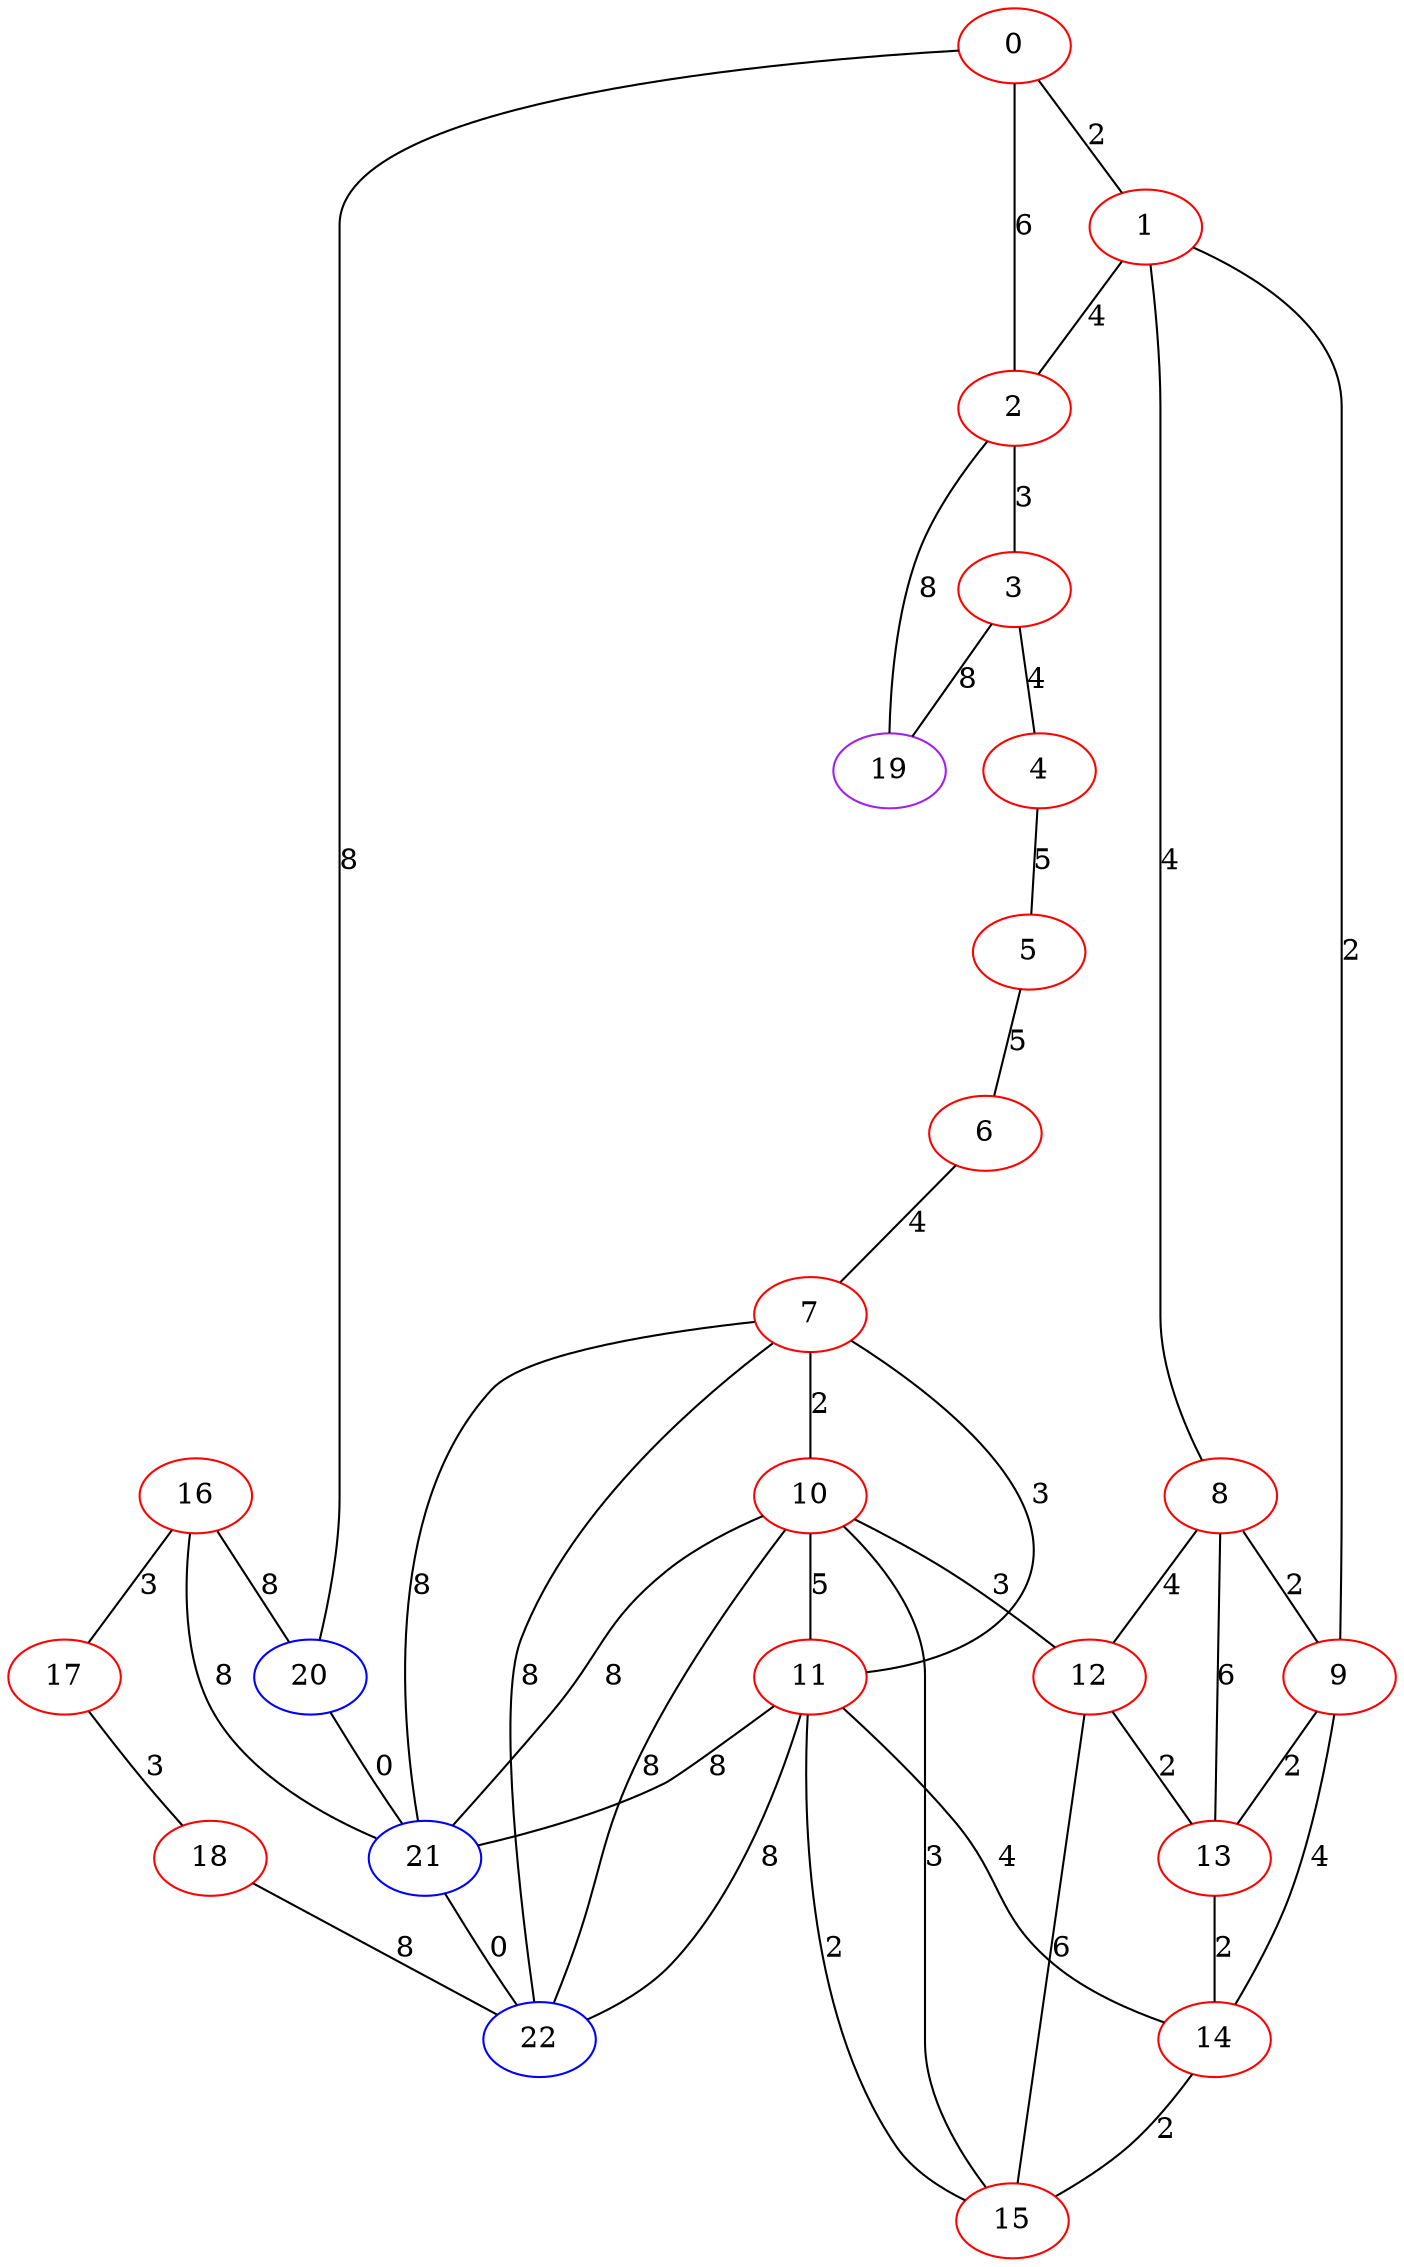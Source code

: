 graph "" {
0 [color=red, weight=1];
1 [color=red, weight=1];
2 [color=red, weight=1];
3 [color=red, weight=1];
4 [color=red, weight=1];
5 [color=red, weight=1];
6 [color=red, weight=1];
7 [color=red, weight=1];
8 [color=red, weight=1];
9 [color=red, weight=1];
10 [color=red, weight=1];
11 [color=red, weight=1];
12 [color=red, weight=1];
13 [color=red, weight=1];
14 [color=red, weight=1];
15 [color=red, weight=1];
16 [color=red, weight=1];
17 [color=red, weight=1];
18 [color=red, weight=1];
19 [color=purple, weight=4];
20 [color=blue, weight=3];
21 [color=blue, weight=3];
22 [color=blue, weight=3];
0 -- 1  [key=0, label=2];
0 -- 2  [key=0, label=6];
0 -- 20  [key=0, label=8];
1 -- 8  [key=0, label=4];
1 -- 9  [key=0, label=2];
1 -- 2  [key=0, label=4];
2 -- 3  [key=0, label=3];
2 -- 19  [key=0, label=8];
3 -- 19  [key=0, label=8];
3 -- 4  [key=0, label=4];
4 -- 5  [key=0, label=5];
5 -- 6  [key=0, label=5];
6 -- 7  [key=0, label=4];
7 -- 22  [key=0, label=8];
7 -- 10  [key=0, label=2];
7 -- 11  [key=0, label=3];
7 -- 21  [key=0, label=8];
8 -- 12  [key=0, label=4];
8 -- 13  [key=0, label=6];
8 -- 9  [key=0, label=2];
9 -- 13  [key=0, label=2];
9 -- 14  [key=0, label=4];
10 -- 11  [key=0, label=5];
10 -- 12  [key=0, label=3];
10 -- 15  [key=0, label=3];
10 -- 21  [key=0, label=8];
10 -- 22  [key=0, label=8];
11 -- 14  [key=0, label=4];
11 -- 15  [key=0, label=2];
11 -- 21  [key=0, label=8];
11 -- 22  [key=0, label=8];
12 -- 13  [key=0, label=2];
12 -- 15  [key=0, label=6];
13 -- 14  [key=0, label=2];
14 -- 15  [key=0, label=2];
16 -- 17  [key=0, label=3];
16 -- 20  [key=0, label=8];
16 -- 21  [key=0, label=8];
17 -- 18  [key=0, label=3];
18 -- 22  [key=0, label=8];
20 -- 21  [key=0, label=0];
21 -- 22  [key=0, label=0];
}
